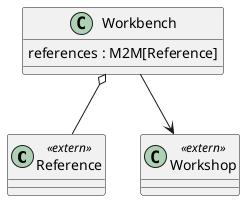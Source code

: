 @startuml

class Reference <<extern>> {}
class Workshop <<extern>> {}

class Workbench {
    references : M2M[Reference]
}


Workbench o-- Reference
Workbench --> Workshop

@enduml
